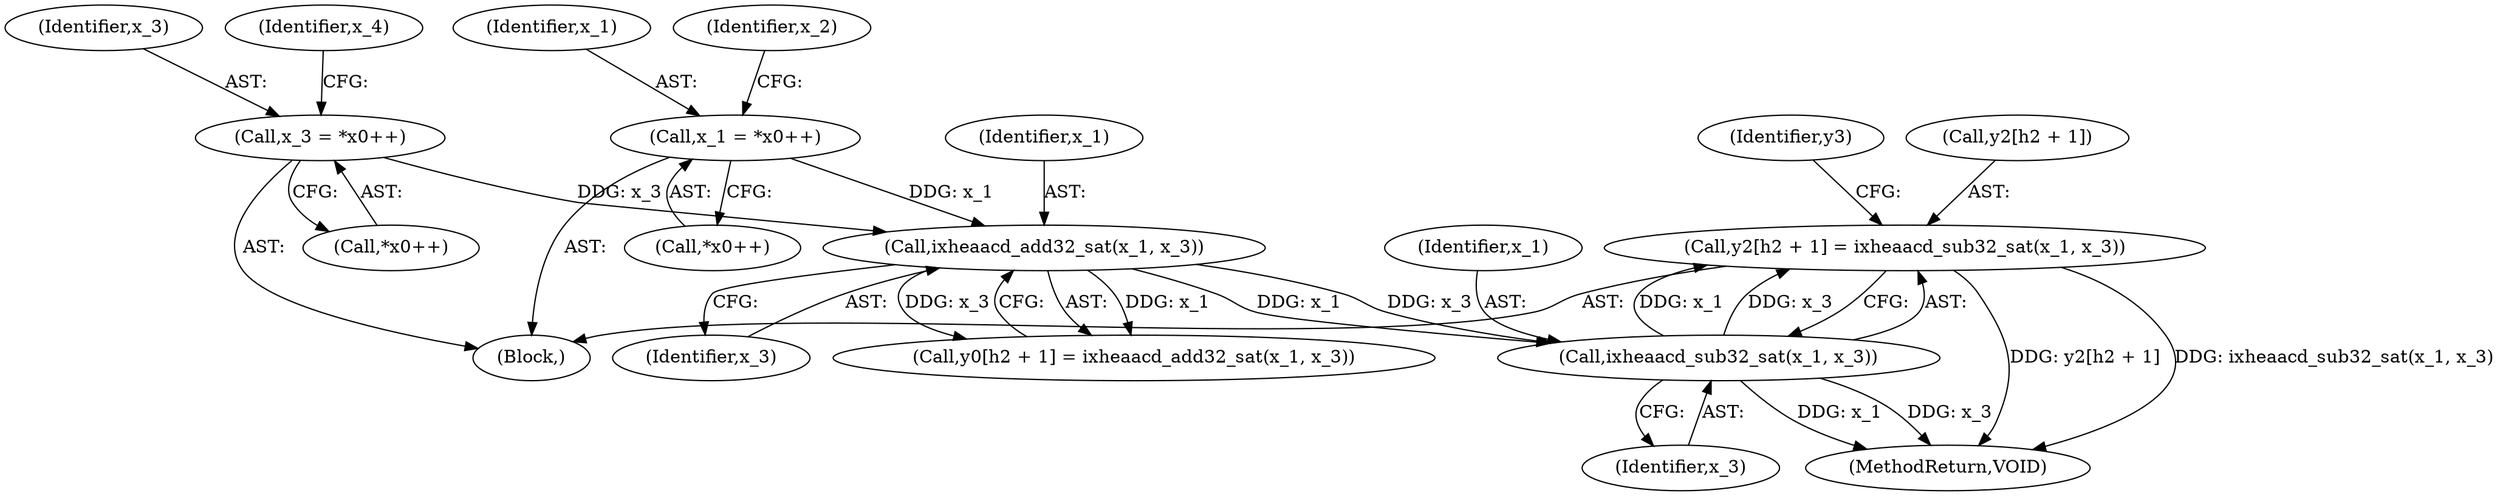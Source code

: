 digraph "0_Android_04e8cd58f075bec5892e369c8deebca9c67e855c@array" {
"1000290" [label="(Call,y2[h2 + 1] = ixheaacd_sub32_sat(x_1, x_3))"];
"1000296" [label="(Call,ixheaacd_sub32_sat(x_1, x_3))"];
"1000264" [label="(Call,ixheaacd_add32_sat(x_1, x_3))"];
"1000216" [label="(Call,x_1 = *x0++)"];
"1000226" [label="(Call,x_3 = *x0++)"];
"1000217" [label="(Identifier,x_1)"];
"1000297" [label="(Identifier,x_1)"];
"1000301" [label="(Identifier,y3)"];
"1000266" [label="(Identifier,x_3)"];
"1000296" [label="(Call,ixheaacd_sub32_sat(x_1, x_3))"];
"1000258" [label="(Call,y0[h2 + 1] = ixheaacd_add32_sat(x_1, x_3))"];
"1000226" [label="(Call,x_3 = *x0++)"];
"1000298" [label="(Identifier,x_3)"];
"1000264" [label="(Call,ixheaacd_add32_sat(x_1, x_3))"];
"1000222" [label="(Identifier,x_2)"];
"1000228" [label="(Call,*x0++)"];
"1000227" [label="(Identifier,x_3)"];
"1000216" [label="(Call,x_1 = *x0++)"];
"1000218" [label="(Call,*x0++)"];
"1000291" [label="(Call,y2[h2 + 1])"];
"1000232" [label="(Identifier,x_4)"];
"1000265" [label="(Identifier,x_1)"];
"1000441" [label="(MethodReturn,VOID)"];
"1000290" [label="(Call,y2[h2 + 1] = ixheaacd_sub32_sat(x_1, x_3))"];
"1000203" [label="(Block,)"];
"1000290" -> "1000203"  [label="AST: "];
"1000290" -> "1000296"  [label="CFG: "];
"1000291" -> "1000290"  [label="AST: "];
"1000296" -> "1000290"  [label="AST: "];
"1000301" -> "1000290"  [label="CFG: "];
"1000290" -> "1000441"  [label="DDG: y2[h2 + 1]"];
"1000290" -> "1000441"  [label="DDG: ixheaacd_sub32_sat(x_1, x_3)"];
"1000296" -> "1000290"  [label="DDG: x_1"];
"1000296" -> "1000290"  [label="DDG: x_3"];
"1000296" -> "1000298"  [label="CFG: "];
"1000297" -> "1000296"  [label="AST: "];
"1000298" -> "1000296"  [label="AST: "];
"1000296" -> "1000441"  [label="DDG: x_1"];
"1000296" -> "1000441"  [label="DDG: x_3"];
"1000264" -> "1000296"  [label="DDG: x_1"];
"1000264" -> "1000296"  [label="DDG: x_3"];
"1000264" -> "1000258"  [label="AST: "];
"1000264" -> "1000266"  [label="CFG: "];
"1000265" -> "1000264"  [label="AST: "];
"1000266" -> "1000264"  [label="AST: "];
"1000258" -> "1000264"  [label="CFG: "];
"1000264" -> "1000258"  [label="DDG: x_1"];
"1000264" -> "1000258"  [label="DDG: x_3"];
"1000216" -> "1000264"  [label="DDG: x_1"];
"1000226" -> "1000264"  [label="DDG: x_3"];
"1000216" -> "1000203"  [label="AST: "];
"1000216" -> "1000218"  [label="CFG: "];
"1000217" -> "1000216"  [label="AST: "];
"1000218" -> "1000216"  [label="AST: "];
"1000222" -> "1000216"  [label="CFG: "];
"1000226" -> "1000203"  [label="AST: "];
"1000226" -> "1000228"  [label="CFG: "];
"1000227" -> "1000226"  [label="AST: "];
"1000228" -> "1000226"  [label="AST: "];
"1000232" -> "1000226"  [label="CFG: "];
}

